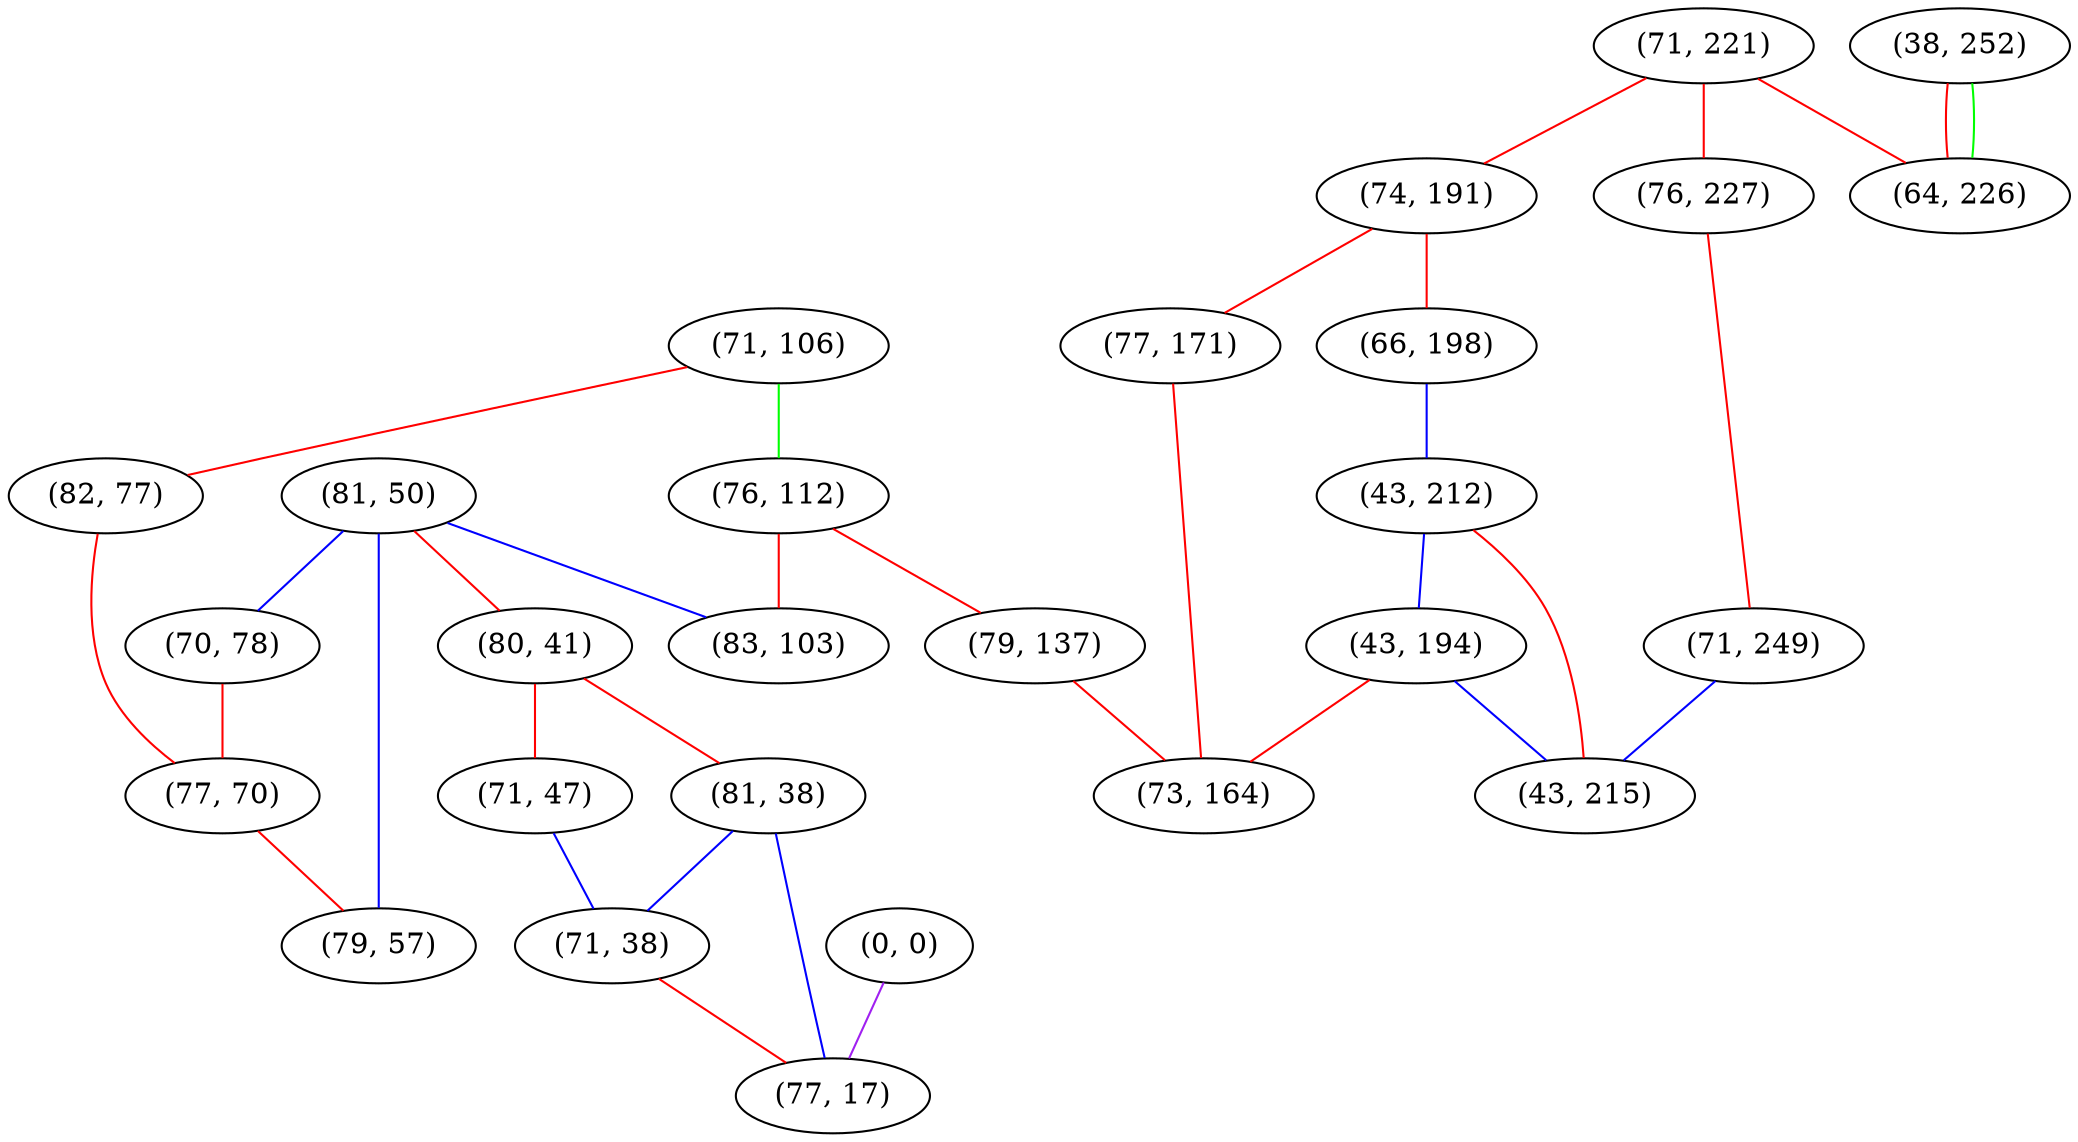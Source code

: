 graph "" {
"(81, 50)";
"(38, 252)";
"(0, 0)";
"(71, 106)";
"(71, 221)";
"(70, 78)";
"(74, 191)";
"(80, 41)";
"(76, 112)";
"(77, 171)";
"(82, 77)";
"(66, 198)";
"(81, 38)";
"(71, 47)";
"(83, 103)";
"(71, 38)";
"(79, 137)";
"(77, 70)";
"(77, 17)";
"(43, 212)";
"(64, 226)";
"(76, 227)";
"(79, 57)";
"(43, 194)";
"(71, 249)";
"(43, 215)";
"(73, 164)";
"(81, 50)" -- "(80, 41)"  [color=red, key=0, weight=1];
"(81, 50)" -- "(83, 103)"  [color=blue, key=0, weight=3];
"(81, 50)" -- "(79, 57)"  [color=blue, key=0, weight=3];
"(81, 50)" -- "(70, 78)"  [color=blue, key=0, weight=3];
"(38, 252)" -- "(64, 226)"  [color=red, key=0, weight=1];
"(38, 252)" -- "(64, 226)"  [color=green, key=1, weight=2];
"(0, 0)" -- "(77, 17)"  [color=purple, key=0, weight=4];
"(71, 106)" -- "(82, 77)"  [color=red, key=0, weight=1];
"(71, 106)" -- "(76, 112)"  [color=green, key=0, weight=2];
"(71, 221)" -- "(74, 191)"  [color=red, key=0, weight=1];
"(71, 221)" -- "(64, 226)"  [color=red, key=0, weight=1];
"(71, 221)" -- "(76, 227)"  [color=red, key=0, weight=1];
"(70, 78)" -- "(77, 70)"  [color=red, key=0, weight=1];
"(74, 191)" -- "(66, 198)"  [color=red, key=0, weight=1];
"(74, 191)" -- "(77, 171)"  [color=red, key=0, weight=1];
"(80, 41)" -- "(81, 38)"  [color=red, key=0, weight=1];
"(80, 41)" -- "(71, 47)"  [color=red, key=0, weight=1];
"(76, 112)" -- "(83, 103)"  [color=red, key=0, weight=1];
"(76, 112)" -- "(79, 137)"  [color=red, key=0, weight=1];
"(77, 171)" -- "(73, 164)"  [color=red, key=0, weight=1];
"(82, 77)" -- "(77, 70)"  [color=red, key=0, weight=1];
"(66, 198)" -- "(43, 212)"  [color=blue, key=0, weight=3];
"(81, 38)" -- "(77, 17)"  [color=blue, key=0, weight=3];
"(81, 38)" -- "(71, 38)"  [color=blue, key=0, weight=3];
"(71, 47)" -- "(71, 38)"  [color=blue, key=0, weight=3];
"(71, 38)" -- "(77, 17)"  [color=red, key=0, weight=1];
"(79, 137)" -- "(73, 164)"  [color=red, key=0, weight=1];
"(77, 70)" -- "(79, 57)"  [color=red, key=0, weight=1];
"(43, 212)" -- "(43, 215)"  [color=red, key=0, weight=1];
"(43, 212)" -- "(43, 194)"  [color=blue, key=0, weight=3];
"(76, 227)" -- "(71, 249)"  [color=red, key=0, weight=1];
"(43, 194)" -- "(43, 215)"  [color=blue, key=0, weight=3];
"(43, 194)" -- "(73, 164)"  [color=red, key=0, weight=1];
"(71, 249)" -- "(43, 215)"  [color=blue, key=0, weight=3];
}
